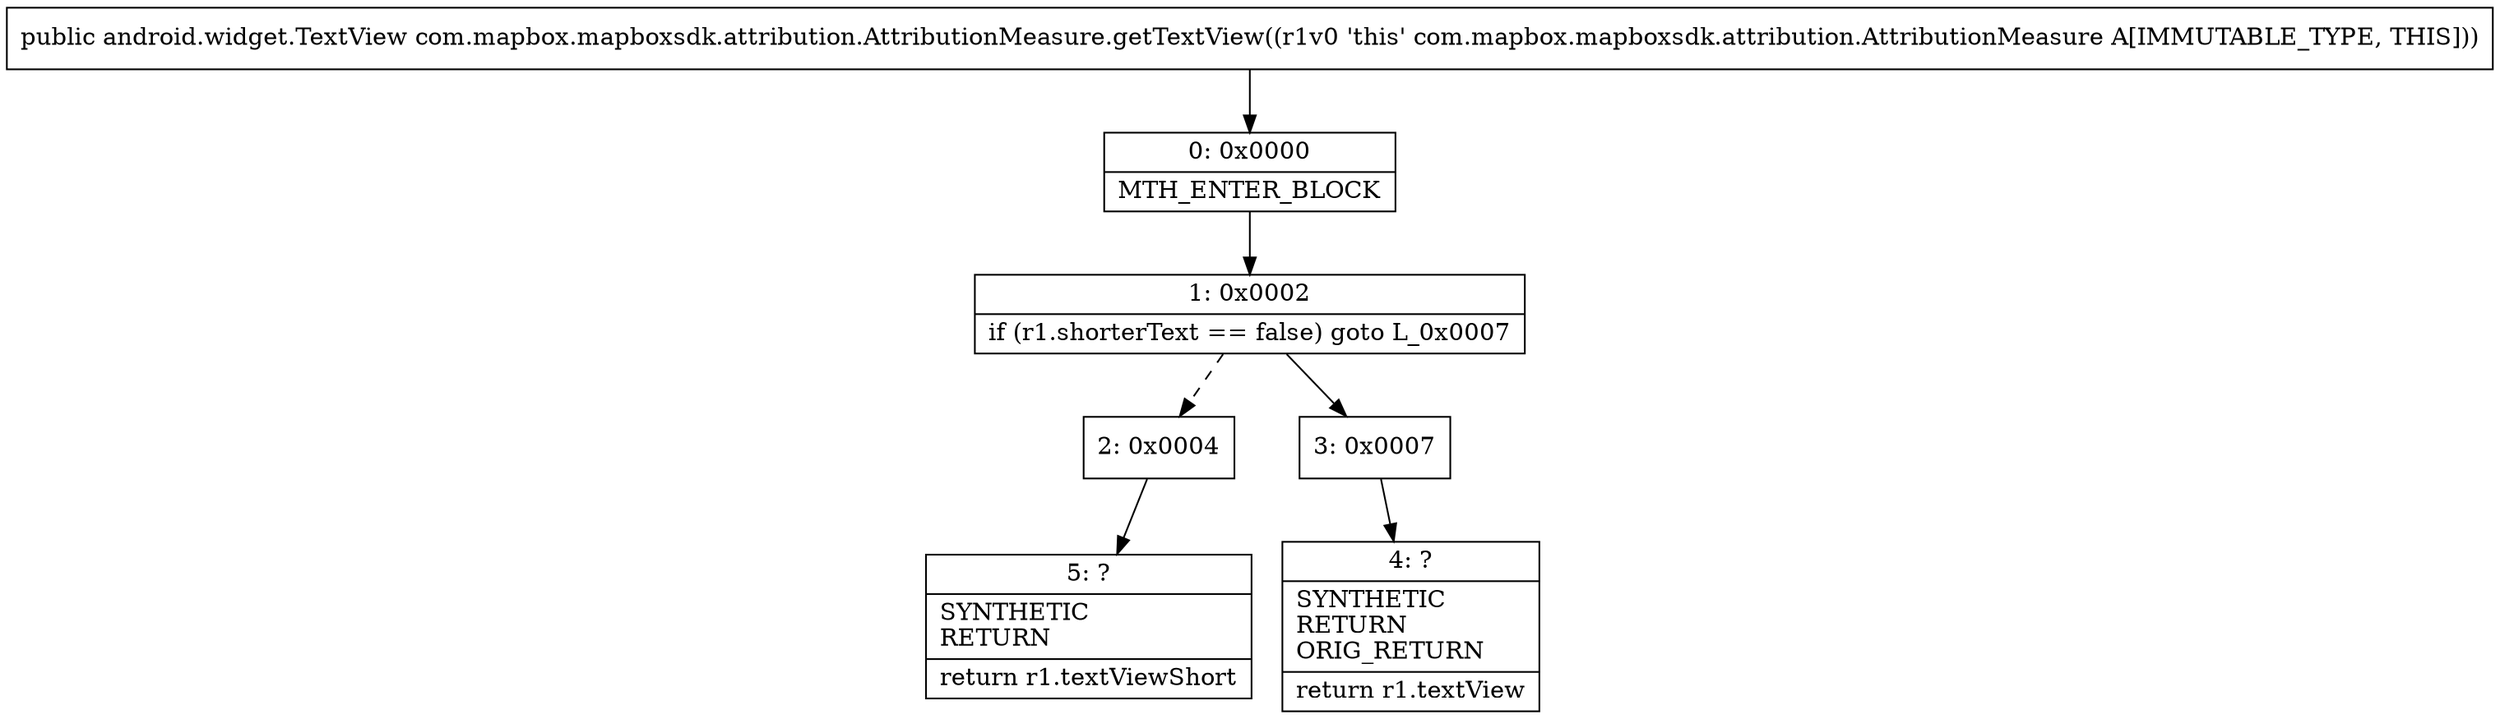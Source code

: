 digraph "CFG forcom.mapbox.mapboxsdk.attribution.AttributionMeasure.getTextView()Landroid\/widget\/TextView;" {
Node_0 [shape=record,label="{0\:\ 0x0000|MTH_ENTER_BLOCK\l}"];
Node_1 [shape=record,label="{1\:\ 0x0002|if (r1.shorterText == false) goto L_0x0007\l}"];
Node_2 [shape=record,label="{2\:\ 0x0004}"];
Node_3 [shape=record,label="{3\:\ 0x0007}"];
Node_4 [shape=record,label="{4\:\ ?|SYNTHETIC\lRETURN\lORIG_RETURN\l|return r1.textView\l}"];
Node_5 [shape=record,label="{5\:\ ?|SYNTHETIC\lRETURN\l|return r1.textViewShort\l}"];
MethodNode[shape=record,label="{public android.widget.TextView com.mapbox.mapboxsdk.attribution.AttributionMeasure.getTextView((r1v0 'this' com.mapbox.mapboxsdk.attribution.AttributionMeasure A[IMMUTABLE_TYPE, THIS])) }"];
MethodNode -> Node_0;
Node_0 -> Node_1;
Node_1 -> Node_2[style=dashed];
Node_1 -> Node_3;
Node_2 -> Node_5;
Node_3 -> Node_4;
}

